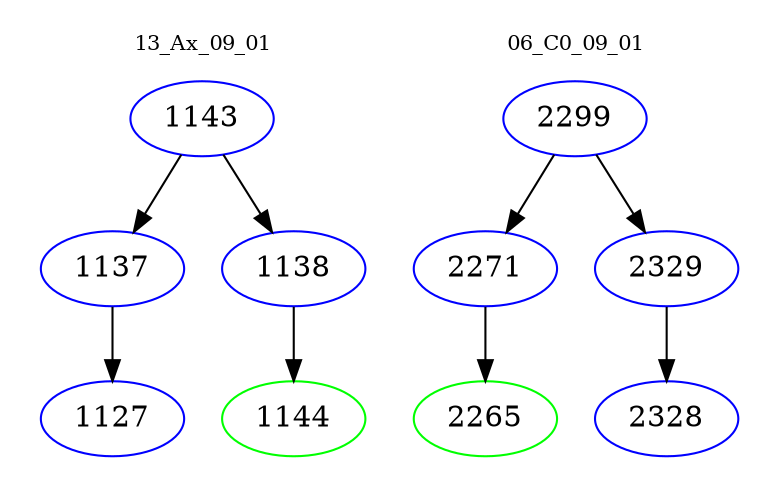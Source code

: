 digraph{
subgraph cluster_0 {
color = white
label = "13_Ax_09_01";
fontsize=10;
T0_1143 [label="1143", color="blue"]
T0_1143 -> T0_1137 [color="black"]
T0_1137 [label="1137", color="blue"]
T0_1137 -> T0_1127 [color="black"]
T0_1127 [label="1127", color="blue"]
T0_1143 -> T0_1138 [color="black"]
T0_1138 [label="1138", color="blue"]
T0_1138 -> T0_1144 [color="black"]
T0_1144 [label="1144", color="green"]
}
subgraph cluster_1 {
color = white
label = "06_C0_09_01";
fontsize=10;
T1_2299 [label="2299", color="blue"]
T1_2299 -> T1_2271 [color="black"]
T1_2271 [label="2271", color="blue"]
T1_2271 -> T1_2265 [color="black"]
T1_2265 [label="2265", color="green"]
T1_2299 -> T1_2329 [color="black"]
T1_2329 [label="2329", color="blue"]
T1_2329 -> T1_2328 [color="black"]
T1_2328 [label="2328", color="blue"]
}
}
